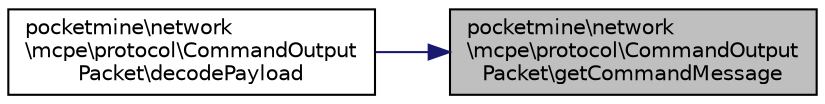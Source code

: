 digraph "pocketmine\network\mcpe\protocol\CommandOutputPacket\getCommandMessage"
{
 // INTERACTIVE_SVG=YES
 // LATEX_PDF_SIZE
  edge [fontname="Helvetica",fontsize="10",labelfontname="Helvetica",labelfontsize="10"];
  node [fontname="Helvetica",fontsize="10",shape=record];
  rankdir="RL";
  Node1 [label="pocketmine\\network\l\\mcpe\\protocol\\CommandOutput\lPacket\\getCommandMessage",height=0.2,width=0.4,color="black", fillcolor="grey75", style="filled", fontcolor="black",tooltip=" "];
  Node1 -> Node2 [dir="back",color="midnightblue",fontsize="10",style="solid",fontname="Helvetica"];
  Node2 [label="pocketmine\\network\l\\mcpe\\protocol\\CommandOutput\lPacket\\decodePayload",height=0.2,width=0.4,color="black", fillcolor="white", style="filled",URL="$d0/da3/classpocketmine_1_1network_1_1mcpe_1_1protocol_1_1_command_output_packet.html#ade33ec76d4362a6bad30c79d2699af60",tooltip=" "];
}
